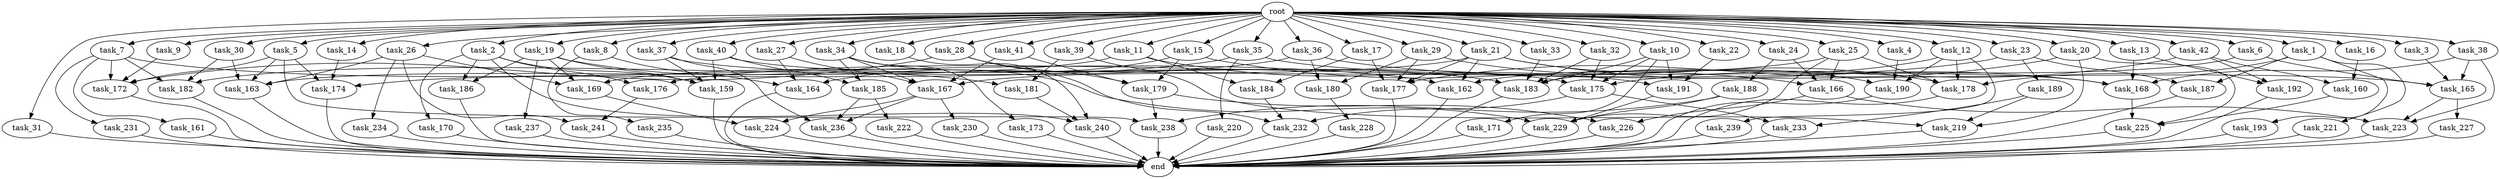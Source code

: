 digraph G {
  root [size="0.000000"];
  task_1 [size="2.048000"];
  task_2 [size="2.048000"];
  task_3 [size="2.048000"];
  task_4 [size="2.048000"];
  task_5 [size="2.048000"];
  task_6 [size="2.048000"];
  task_7 [size="2.048000"];
  task_8 [size="2.048000"];
  task_9 [size="2.048000"];
  task_10 [size="2.048000"];
  task_11 [size="2.048000"];
  task_12 [size="2.048000"];
  task_13 [size="2.048000"];
  task_14 [size="2.048000"];
  task_15 [size="2.048000"];
  task_16 [size="2.048000"];
  task_17 [size="2.048000"];
  task_18 [size="2.048000"];
  task_19 [size="2.048000"];
  task_20 [size="2.048000"];
  task_21 [size="2.048000"];
  task_22 [size="2.048000"];
  task_23 [size="2.048000"];
  task_24 [size="2.048000"];
  task_25 [size="2.048000"];
  task_26 [size="2.048000"];
  task_27 [size="2.048000"];
  task_28 [size="2.048000"];
  task_29 [size="2.048000"];
  task_30 [size="2.048000"];
  task_31 [size="2.048000"];
  task_32 [size="2.048000"];
  task_33 [size="2.048000"];
  task_34 [size="2.048000"];
  task_35 [size="2.048000"];
  task_36 [size="2.048000"];
  task_37 [size="2.048000"];
  task_38 [size="2.048000"];
  task_39 [size="2.048000"];
  task_40 [size="2.048000"];
  task_41 [size="2.048000"];
  task_42 [size="2.048000"];
  task_159 [size="1769526525.952000"];
  task_160 [size="996432412.672000"];
  task_161 [size="841813590.016000"];
  task_162 [size="1838246002.688000"];
  task_163 [size="2937757630.464000"];
  task_164 [size="2783138807.808000"];
  task_165 [size="532575944.704000"];
  task_166 [size="4277787426.816000"];
  task_167 [size="5308579577.856000"];
  task_168 [size="1769526525.952000"];
  task_169 [size="1700807049.216000"];
  task_170 [size="841813590.016000"];
  task_171 [size="154618822.656000"];
  task_172 [size="2388001816.576000"];
  task_173 [size="1391569403.904000"];
  task_174 [size="2095944040.448000"];
  task_175 [size="893353197.568000"];
  task_176 [size="2559800508.416000"];
  task_177 [size="4243427688.448000"];
  task_178 [size="5995774345.216001"];
  task_179 [size="2216203124.736000"];
  task_180 [size="996432412.672000"];
  task_181 [size="1821066133.504000"];
  task_182 [size="2388001816.576000"];
  task_183 [size="2370821947.392000"];
  task_184 [size="1992864825.344000"];
  task_185 [size="1821066133.504000"];
  task_186 [size="1271310319.616000"];
  task_187 [size="3435973836.800000"];
  task_188 [size="1717986918.400000"];
  task_189 [size="1717986918.400000"];
  task_190 [size="3659312136.192000"];
  task_191 [size="2147483648.000000"];
  task_192 [size="773094113.280000"];
  task_193 [size="1717986918.400000"];
  task_219 [size="2508260900.864000"];
  task_220 [size="154618822.656000"];
  task_221 [size="1717986918.400000"];
  task_222 [size="841813590.016000"];
  task_223 [size="1065151889.408000"];
  task_224 [size="498216206.336000"];
  task_225 [size="2783138807.808000"];
  task_226 [size="1941325217.792000"];
  task_227 [size="68719476.736000"];
  task_228 [size="1391569403.904000"];
  task_229 [size="6219112644.608000"];
  task_230 [size="429496729.600000"];
  task_231 [size="841813590.016000"];
  task_232 [size="2267742732.288000"];
  task_233 [size="1992864825.344000"];
  task_234 [size="429496729.600000"];
  task_235 [size="841813590.016000"];
  task_236 [size="1340029796.352000"];
  task_237 [size="429496729.600000"];
  task_238 [size="3659312136.192000"];
  task_239 [size="1717986918.400000"];
  task_240 [size="1958505086.976000"];
  task_241 [size="704374636.544000"];
  end [size="0.000000"];

  root -> task_1 [size="1.000000"];
  root -> task_2 [size="1.000000"];
  root -> task_3 [size="1.000000"];
  root -> task_4 [size="1.000000"];
  root -> task_5 [size="1.000000"];
  root -> task_6 [size="1.000000"];
  root -> task_7 [size="1.000000"];
  root -> task_8 [size="1.000000"];
  root -> task_9 [size="1.000000"];
  root -> task_10 [size="1.000000"];
  root -> task_11 [size="1.000000"];
  root -> task_12 [size="1.000000"];
  root -> task_13 [size="1.000000"];
  root -> task_14 [size="1.000000"];
  root -> task_15 [size="1.000000"];
  root -> task_16 [size="1.000000"];
  root -> task_17 [size="1.000000"];
  root -> task_18 [size="1.000000"];
  root -> task_19 [size="1.000000"];
  root -> task_20 [size="1.000000"];
  root -> task_21 [size="1.000000"];
  root -> task_22 [size="1.000000"];
  root -> task_23 [size="1.000000"];
  root -> task_24 [size="1.000000"];
  root -> task_25 [size="1.000000"];
  root -> task_26 [size="1.000000"];
  root -> task_27 [size="1.000000"];
  root -> task_28 [size="1.000000"];
  root -> task_29 [size="1.000000"];
  root -> task_30 [size="1.000000"];
  root -> task_31 [size="1.000000"];
  root -> task_32 [size="1.000000"];
  root -> task_33 [size="1.000000"];
  root -> task_34 [size="1.000000"];
  root -> task_35 [size="1.000000"];
  root -> task_36 [size="1.000000"];
  root -> task_37 [size="1.000000"];
  root -> task_38 [size="1.000000"];
  root -> task_39 [size="1.000000"];
  root -> task_40 [size="1.000000"];
  root -> task_41 [size="1.000000"];
  root -> task_42 [size="1.000000"];
  task_1 -> task_178 [size="838860800.000000"];
  task_1 -> task_187 [size="838860800.000000"];
  task_1 -> task_193 [size="838860800.000000"];
  task_1 -> task_221 [size="838860800.000000"];
  task_2 -> task_159 [size="411041792.000000"];
  task_2 -> task_170 [size="411041792.000000"];
  task_2 -> task_176 [size="411041792.000000"];
  task_2 -> task_186 [size="411041792.000000"];
  task_2 -> task_240 [size="411041792.000000"];
  task_3 -> task_165 [size="33554432.000000"];
  task_4 -> task_190 [size="536870912.000000"];
  task_5 -> task_163 [size="411041792.000000"];
  task_5 -> task_172 [size="411041792.000000"];
  task_5 -> task_174 [size="411041792.000000"];
  task_5 -> task_238 [size="411041792.000000"];
  task_6 -> task_162 [size="75497472.000000"];
  task_6 -> task_165 [size="75497472.000000"];
  task_7 -> task_161 [size="411041792.000000"];
  task_7 -> task_162 [size="411041792.000000"];
  task_7 -> task_172 [size="411041792.000000"];
  task_7 -> task_182 [size="411041792.000000"];
  task_7 -> task_231 [size="411041792.000000"];
  task_8 -> task_164 [size="411041792.000000"];
  task_8 -> task_235 [size="411041792.000000"];
  task_9 -> task_172 [size="209715200.000000"];
  task_10 -> task_171 [size="75497472.000000"];
  task_10 -> task_175 [size="75497472.000000"];
  task_10 -> task_183 [size="75497472.000000"];
  task_10 -> task_191 [size="75497472.000000"];
  task_11 -> task_163 [size="134217728.000000"];
  task_11 -> task_184 [size="134217728.000000"];
  task_11 -> task_191 [size="134217728.000000"];
  task_12 -> task_178 [size="838860800.000000"];
  task_12 -> task_183 [size="838860800.000000"];
  task_12 -> task_190 [size="838860800.000000"];
  task_12 -> task_239 [size="838860800.000000"];
  task_13 -> task_168 [size="301989888.000000"];
  task_13 -> task_192 [size="301989888.000000"];
  task_14 -> task_174 [size="536870912.000000"];
  task_15 -> task_164 [size="411041792.000000"];
  task_15 -> task_166 [size="411041792.000000"];
  task_15 -> task_179 [size="411041792.000000"];
  task_16 -> task_160 [size="411041792.000000"];
  task_17 -> task_177 [size="838860800.000000"];
  task_17 -> task_184 [size="838860800.000000"];
  task_18 -> task_240 [size="134217728.000000"];
  task_19 -> task_159 [size="209715200.000000"];
  task_19 -> task_169 [size="209715200.000000"];
  task_19 -> task_181 [size="209715200.000000"];
  task_19 -> task_186 [size="209715200.000000"];
  task_19 -> task_237 [size="209715200.000000"];
  task_20 -> task_177 [size="411041792.000000"];
  task_20 -> task_219 [size="411041792.000000"];
  task_20 -> task_225 [size="411041792.000000"];
  task_21 -> task_162 [size="411041792.000000"];
  task_21 -> task_168 [size="411041792.000000"];
  task_21 -> task_169 [size="411041792.000000"];
  task_21 -> task_177 [size="411041792.000000"];
  task_21 -> task_190 [size="411041792.000000"];
  task_22 -> task_191 [size="838860800.000000"];
  task_23 -> task_176 [size="838860800.000000"];
  task_23 -> task_187 [size="838860800.000000"];
  task_23 -> task_189 [size="838860800.000000"];
  task_24 -> task_166 [size="838860800.000000"];
  task_24 -> task_188 [size="838860800.000000"];
  task_25 -> task_166 [size="838860800.000000"];
  task_25 -> task_167 [size="838860800.000000"];
  task_25 -> task_178 [size="838860800.000000"];
  task_25 -> task_229 [size="838860800.000000"];
  task_26 -> task_163 [size="209715200.000000"];
  task_26 -> task_169 [size="209715200.000000"];
  task_26 -> task_234 [size="209715200.000000"];
  task_26 -> task_241 [size="209715200.000000"];
  task_27 -> task_164 [size="536870912.000000"];
  task_27 -> task_167 [size="536870912.000000"];
  task_28 -> task_172 [size="134217728.000000"];
  task_28 -> task_179 [size="134217728.000000"];
  task_28 -> task_232 [size="134217728.000000"];
  task_29 -> task_177 [size="411041792.000000"];
  task_29 -> task_178 [size="411041792.000000"];
  task_29 -> task_180 [size="411041792.000000"];
  task_30 -> task_163 [size="679477248.000000"];
  task_30 -> task_182 [size="679477248.000000"];
  task_31 -> end [size="1.000000"];
  task_32 -> task_175 [size="75497472.000000"];
  task_32 -> task_183 [size="75497472.000000"];
  task_33 -> task_183 [size="134217728.000000"];
  task_34 -> task_167 [size="679477248.000000"];
  task_34 -> task_173 [size="679477248.000000"];
  task_34 -> task_185 [size="679477248.000000"];
  task_34 -> task_229 [size="679477248.000000"];
  task_35 -> task_168 [size="75497472.000000"];
  task_35 -> task_174 [size="75497472.000000"];
  task_35 -> task_220 [size="75497472.000000"];
  task_36 -> task_165 [size="75497472.000000"];
  task_36 -> task_180 [size="75497472.000000"];
  task_36 -> task_182 [size="75497472.000000"];
  task_37 -> task_159 [size="33554432.000000"];
  task_37 -> task_183 [size="33554432.000000"];
  task_37 -> task_236 [size="33554432.000000"];
  task_38 -> task_165 [size="75497472.000000"];
  task_38 -> task_168 [size="75497472.000000"];
  task_38 -> task_223 [size="75497472.000000"];
  task_39 -> task_181 [size="679477248.000000"];
  task_39 -> task_219 [size="679477248.000000"];
  task_40 -> task_159 [size="209715200.000000"];
  task_40 -> task_175 [size="209715200.000000"];
  task_40 -> task_185 [size="209715200.000000"];
  task_41 -> task_167 [size="536870912.000000"];
  task_41 -> task_179 [size="536870912.000000"];
  task_42 -> task_160 [size="75497472.000000"];
  task_42 -> task_175 [size="75497472.000000"];
  task_42 -> task_192 [size="75497472.000000"];
  task_159 -> end [size="1.000000"];
  task_160 -> task_225 [size="411041792.000000"];
  task_161 -> end [size="1.000000"];
  task_162 -> end [size="1.000000"];
  task_163 -> end [size="1.000000"];
  task_164 -> end [size="1.000000"];
  task_165 -> task_223 [size="33554432.000000"];
  task_165 -> task_227 [size="33554432.000000"];
  task_166 -> task_223 [size="411041792.000000"];
  task_166 -> task_226 [size="411041792.000000"];
  task_167 -> task_224 [size="209715200.000000"];
  task_167 -> task_230 [size="209715200.000000"];
  task_167 -> task_236 [size="209715200.000000"];
  task_168 -> task_225 [size="536870912.000000"];
  task_169 -> task_224 [size="33554432.000000"];
  task_170 -> end [size="1.000000"];
  task_171 -> end [size="1.000000"];
  task_172 -> end [size="1.000000"];
  task_173 -> end [size="1.000000"];
  task_174 -> end [size="1.000000"];
  task_175 -> task_232 [size="838860800.000000"];
  task_175 -> task_233 [size="838860800.000000"];
  task_176 -> task_241 [size="134217728.000000"];
  task_177 -> end [size="1.000000"];
  task_178 -> end [size="1.000000"];
  task_179 -> task_226 [size="536870912.000000"];
  task_179 -> task_238 [size="536870912.000000"];
  task_180 -> task_228 [size="679477248.000000"];
  task_181 -> task_240 [size="411041792.000000"];
  task_182 -> end [size="1.000000"];
  task_183 -> end [size="1.000000"];
  task_184 -> task_232 [size="134217728.000000"];
  task_185 -> task_222 [size="411041792.000000"];
  task_185 -> task_236 [size="411041792.000000"];
  task_186 -> end [size="1.000000"];
  task_187 -> end [size="1.000000"];
  task_188 -> task_229 [size="838860800.000000"];
  task_188 -> task_238 [size="838860800.000000"];
  task_189 -> task_219 [size="134217728.000000"];
  task_189 -> task_233 [size="134217728.000000"];
  task_190 -> end [size="1.000000"];
  task_191 -> task_229 [size="679477248.000000"];
  task_192 -> end [size="1.000000"];
  task_193 -> end [size="1.000000"];
  task_219 -> end [size="1.000000"];
  task_220 -> end [size="1.000000"];
  task_221 -> end [size="1.000000"];
  task_222 -> end [size="1.000000"];
  task_223 -> end [size="1.000000"];
  task_224 -> end [size="1.000000"];
  task_225 -> end [size="1.000000"];
  task_226 -> end [size="1.000000"];
  task_227 -> end [size="1.000000"];
  task_228 -> end [size="1.000000"];
  task_229 -> end [size="1.000000"];
  task_230 -> end [size="1.000000"];
  task_231 -> end [size="1.000000"];
  task_232 -> end [size="1.000000"];
  task_233 -> end [size="1.000000"];
  task_234 -> end [size="1.000000"];
  task_235 -> end [size="1.000000"];
  task_236 -> end [size="1.000000"];
  task_237 -> end [size="1.000000"];
  task_238 -> end [size="1.000000"];
  task_239 -> end [size="1.000000"];
  task_240 -> end [size="1.000000"];
  task_241 -> end [size="1.000000"];
}
